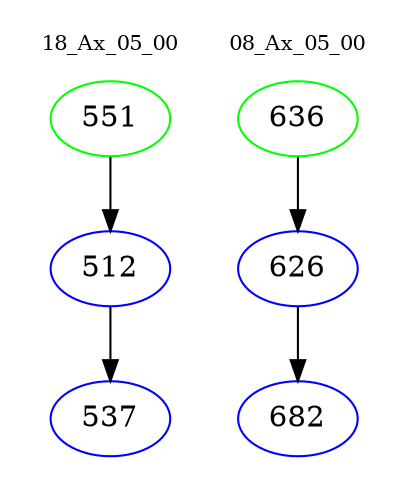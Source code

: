 digraph{
subgraph cluster_0 {
color = white
label = "18_Ax_05_00";
fontsize=10;
T0_551 [label="551", color="green"]
T0_551 -> T0_512 [color="black"]
T0_512 [label="512", color="blue"]
T0_512 -> T0_537 [color="black"]
T0_537 [label="537", color="blue"]
}
subgraph cluster_1 {
color = white
label = "08_Ax_05_00";
fontsize=10;
T1_636 [label="636", color="green"]
T1_636 -> T1_626 [color="black"]
T1_626 [label="626", color="blue"]
T1_626 -> T1_682 [color="black"]
T1_682 [label="682", color="blue"]
}
}
